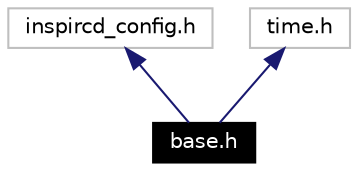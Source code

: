 digraph inheritance
{
  Node0 [shape="box",label="base.h",fontsize=10,height=0.2,width=0.4,fontname="Helvetica",color="black",style="filled" fontcolor="white"];
  Node1 -> Node0 [dir=back,color="midnightblue",fontsize=10,style="solid",fontname="Helvetica"];
  Node1 [shape="box",label="inspircd_config.h",fontsize=10,height=0.2,width=0.4,fontname="Helvetica",color="grey75"];
  Node2 -> Node0 [dir=back,color="midnightblue",fontsize=10,style="solid",fontname="Helvetica"];
  Node2 [shape="box",label="time.h",fontsize=10,height=0.2,width=0.4,fontname="Helvetica",color="grey75"];
}
